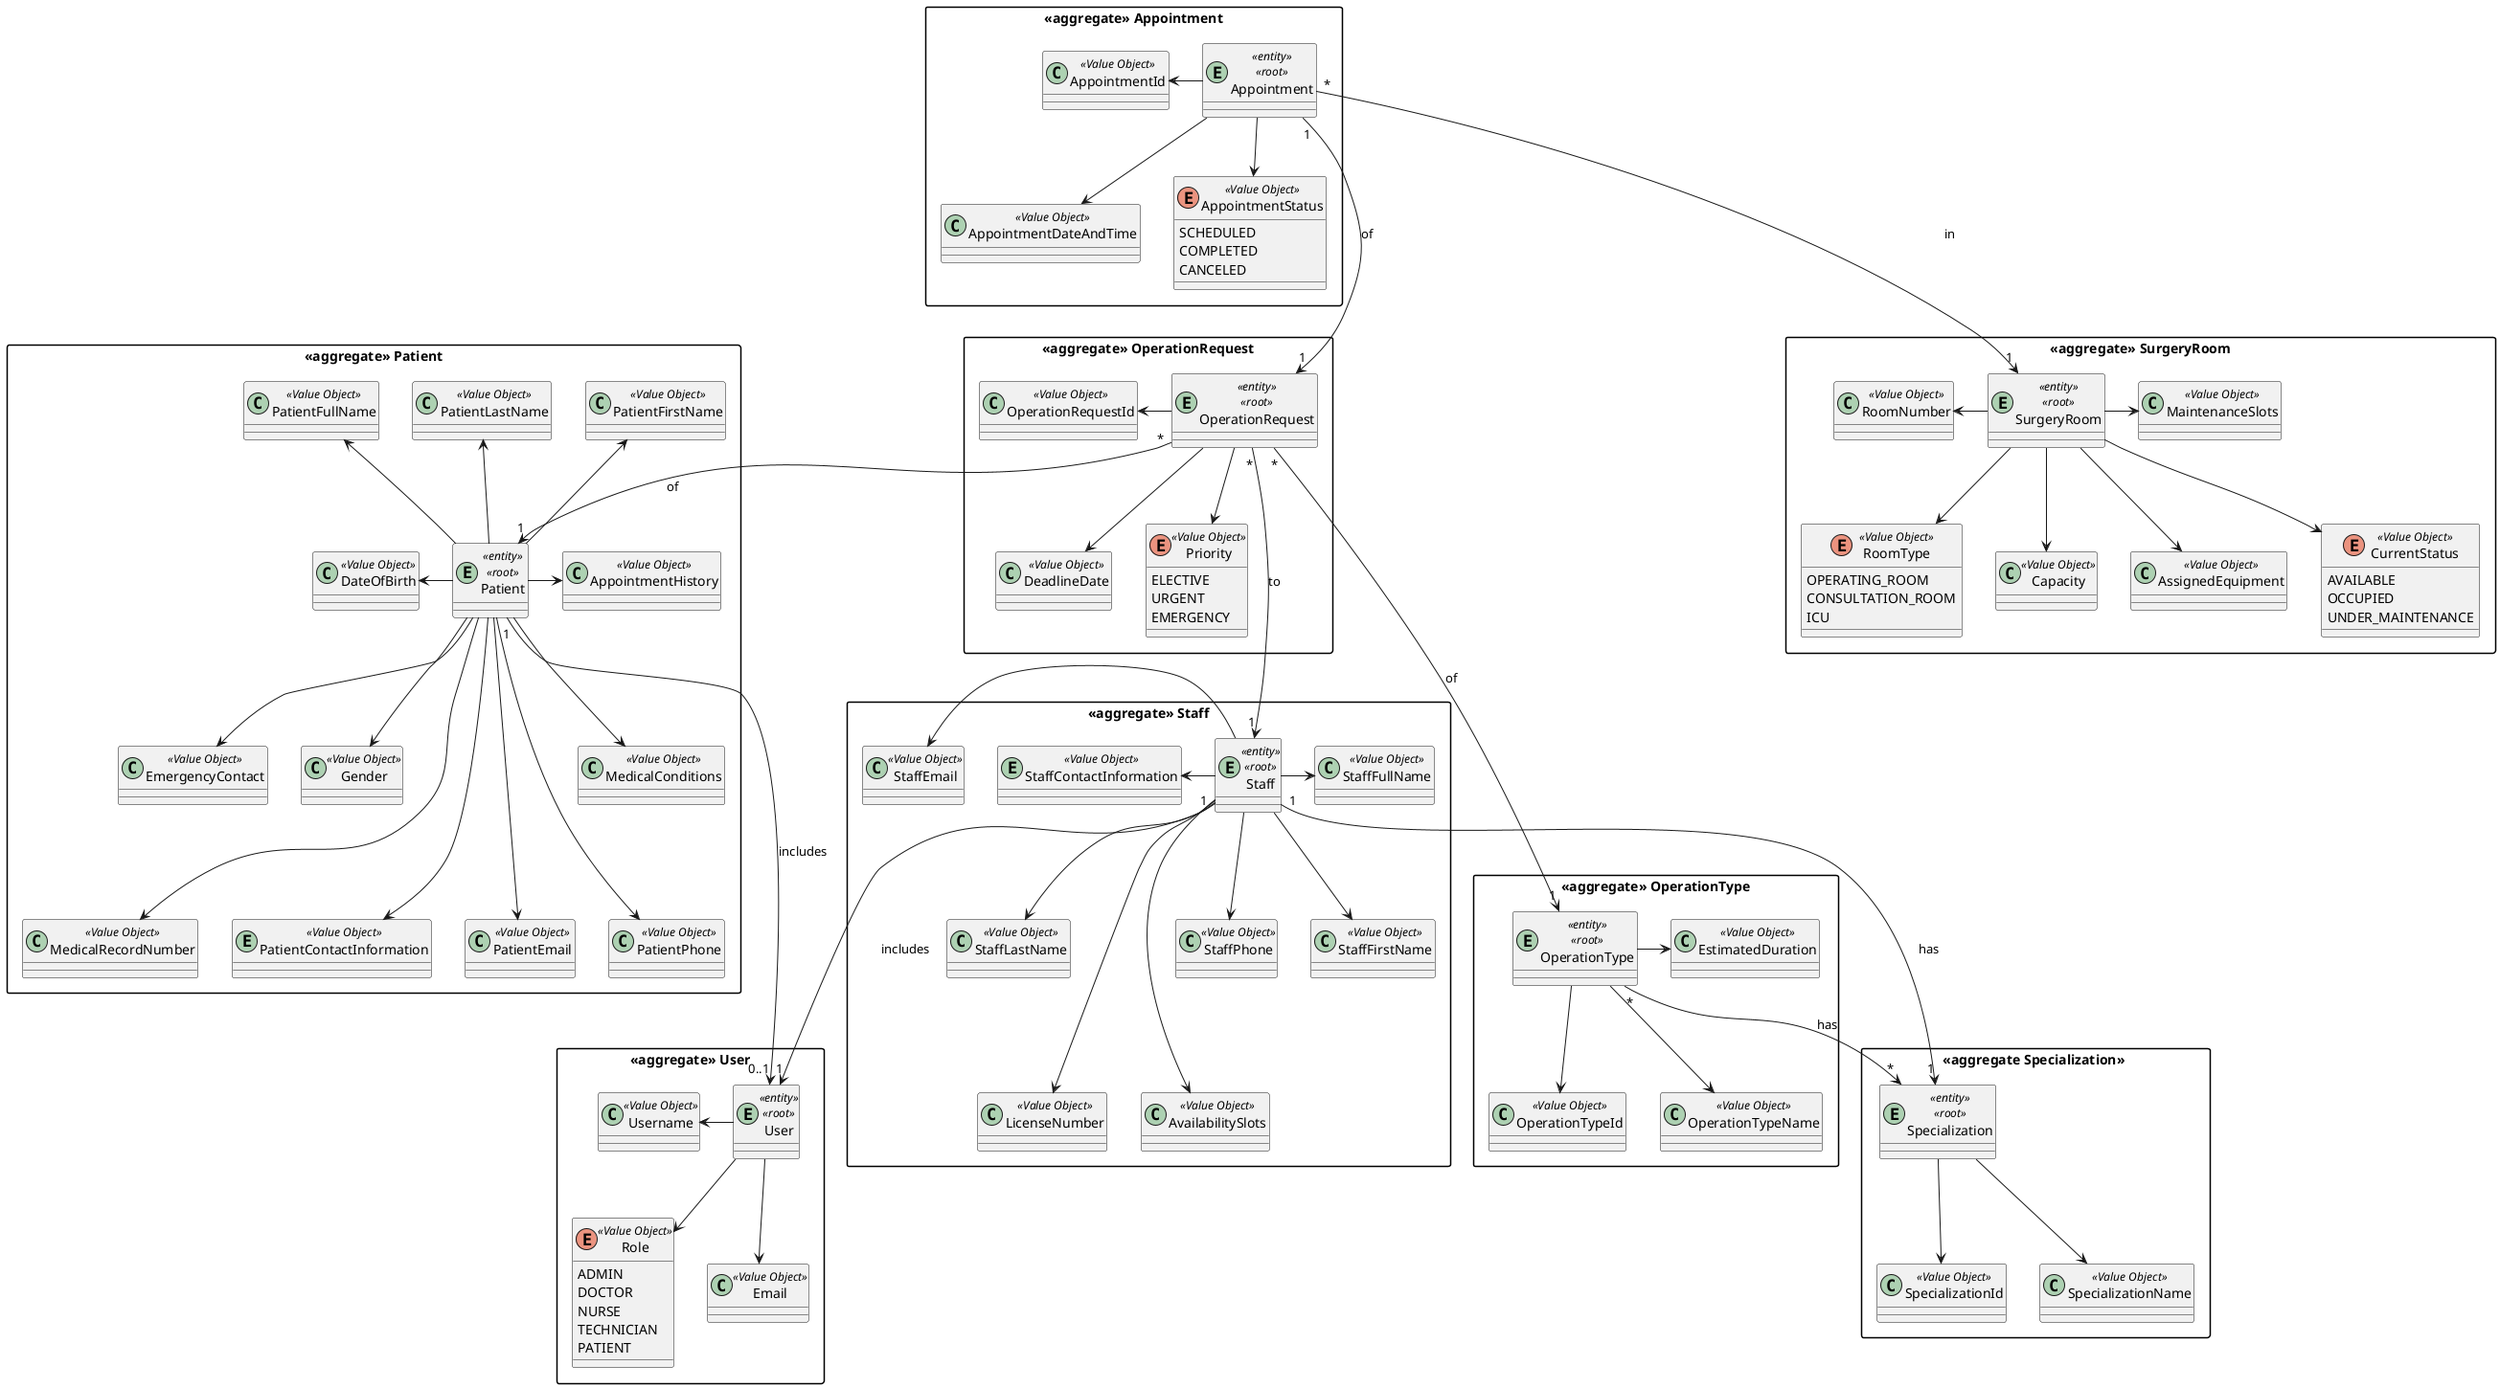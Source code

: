 @startuml Domain Model
'https://plantuml.com/class-diagram
skinparam classAttributeIconSize 0

skinparam packageStyle rectangle

package "<<aggregate>> User"{
    
    entity User <<entity>> <<root>>{

    }
    class Username <<Value Object>>{

    }
    
    enum Role <<Value Object>> {
        ADMIN
        DOCTOR
        NURSE
        TECHNICIAN
        PATIENT
    }

    class Email  <<Value Object>> {
    }

}

package "<<aggregate>> Patient"{

    entity Patient <<entity>> <<root>>{
    }

    class PatientFirstName <<Value Object>>{

    }

    class PatientLastName <<Value Object>>{
        
    }

    class PatientFullName <<Value Object>>{
        
    }
    
    class DateOfBirth <<Value Object>>{
        
    }

    class Gender <<Value Object>>{
        
    }

    class MedicalRecordNumber <<Value Object>>{
        
    }

    entity PatientContactInformation <<Value Object>>{
        
    }

    class PatientEmail <<Value Object>>{
        
    }

    class PatientPhone <<Value Object>>{
        
    }

    class MedicalConditions <<Value Object>>{
        
    }

    class EmergencyContact <<Value Object>>{
        
    }

    class AppointmentHistory <<Value Object>>{
        
    }


}

package "<<aggregate>> Staff"{

    entity Staff <<entity>> <<root>>{
    }

    class StaffFirstName <<Value Object>>{

    }

    class StaffLastName <<Value Object>>{
        
    }

    class StaffFullName <<Value Object>>{
        
    }

    class LicenseNumber <<Value Object>>{
        
    }

    class AvailabilitySlots <<Value Object>>{
        
    }

    entity StaffContactInformation <<Value Object>>{
        
    }

    class StaffEmail <<Value Object>>{
        
    }

    class StaffPhone <<Value Object>>{
        
    }
}

package "<<aggregate>> OperationRequest"{

    entity OperationRequest <<entity>> <<root>>{
    }

    class OperationRequestId <<Value Object>>{
        
    }

    class DeadlineDate <<Value Object>>{
        
    }

    enum Priority <<Value Object>>{
        ELECTIVE
        URGENT
        EMERGENCY
    }

}

package "<<aggregate Specialization>> "{

    entity Specialization <<entity>> <<root>>{
    }

    class SpecializationId <<Value Object>>{
        
    }

    class SpecializationName <<Value Object>>{
        
    }
}

package "<<aggregate>> OperationType"{

    entity OperationType <<entity>> <<root>>{
    }

    class OperationTypeId <<Value Object>>{
        
    }

    class OperationTypeName <<Value Object>>{
        
    }

    class EstimatedDuration <<Value Object>>{
        
    }
}

package "<<aggregate>> Appointment"{

    entity Appointment <<entity>> <<root>>{
    }

    class AppointmentId <<Value Object>>{
        
    }

    class AppointmentDateAndTime <<Value Object>>{
        
    }

    enum AppointmentStatus <<Value Object>>{
        SCHEDULED
        COMPLETED
        CANCELED
    }
}

package "<<aggregate>> SurgeryRoom"{

    entity SurgeryRoom <<entity>> <<root>>{
    }

    class RoomNumber <<Value Object>>{
        
    }

    enum RoomType <<Value Object>>{
        OPERATING_ROOM
        CONSULTATION_ROOM
        ICU
    }

    class Capacity <<Value Object>>{
        
    }

    class AssignedEquipment <<Value Object>> { 

    }

    enum CurrentStatus <<Value Object>>{
        AVAILABLE
        OCCUPIED
        UNDER_MAINTENANCE
    }

    class MaintenanceSlots <<Value Object>> {
             
    }
    
}

'User'
Username <- User
User --> Role
User --> Email

'Patient'
PatientFirstName <-- Patient
PatientLastName <-- Patient
PatientFullName <-- Patient
DateOfBirth <- Patient
Patient --> Gender
Patient ---> MedicalRecordNumber
Patient ---> PatientContactInformation
Patient --> MedicalConditions
Patient --> EmergencyContact
Patient -> AppointmentHistory
Patient ---> PatientEmail
Patient ---> PatientPhone
Patient "1" --> "0..1" User: includes

'Staff'
Staff --> StaffFirstName
Staff --> StaffLastName
Staff -> StaffFullName
StaffContactInformation <- Staff
StaffEmail <- Staff
Staff ---> LicenseNumber
Staff ---> AvailabilitySlots
Staff --> StaffPhone
Staff "1" ---> "1"User: includes
Staff "1" ---> "1" Specialization : has

'Specialization'
Specialization --> SpecializationId
Specialization --> SpecializationName

'OperationRequest'
OperationRequestId <- OperationRequest
OperationRequest --> DeadlineDate
OperationRequest --> Priority
OperationRequest "*" --> "1" Patient: of
OperationRequest "*" ---> "1" Staff: to
OperationRequest "*" ---> "1" OperationType: of

'OperationType'
OperationType --> OperationTypeId
OperationType --> OperationTypeName
OperationType -> EstimatedDuration
OperationType "*" --> "*" Specialization: has

'Appointment'
AppointmentId <- Appointment
Appointment --> AppointmentDateAndTime
Appointment --> AppointmentStatus
Appointment "1" ---> "1" OperationRequest: of
Appointment "*" ---> "1" SurgeryRoom: in

'SurgeryRoom'
RoomNumber <- SurgeryRoom
SurgeryRoom --> RoomType
SurgeryRoom --> Capacity
SurgeryRoom --> AssignedEquipment
SurgeryRoom --> CurrentStatus
SurgeryRoom  -> MaintenanceSlots

@enduml
